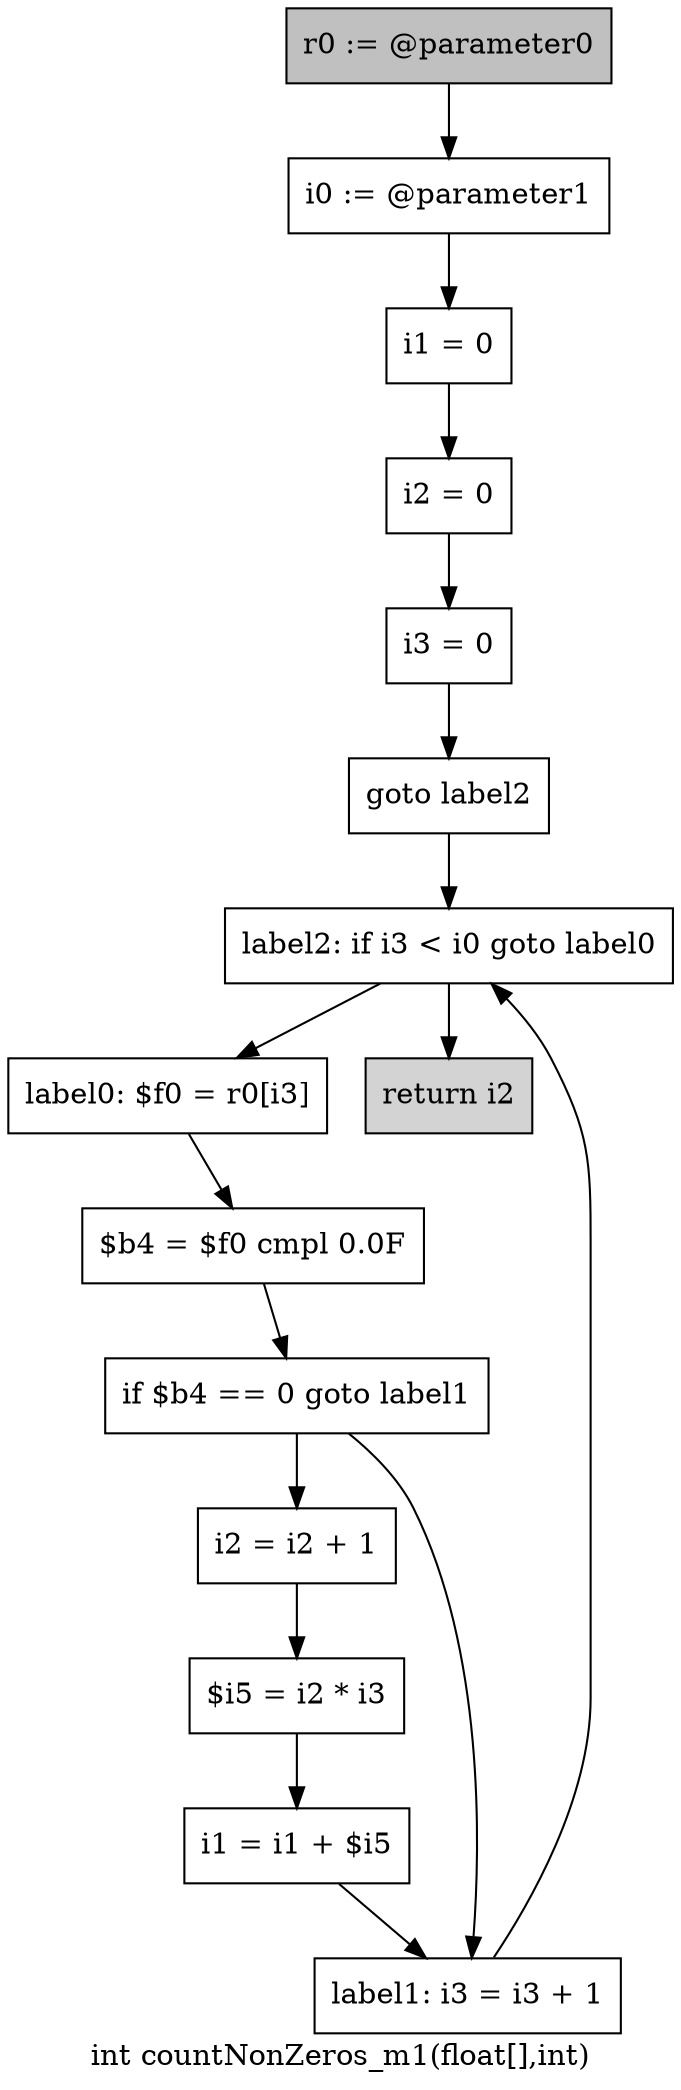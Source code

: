 digraph "int countNonZeros_m1(float[],int)" {
    label="int countNonZeros_m1(float[],int)";
    node [shape=box];
    "0" [style=filled,fillcolor=gray,label="r0 := @parameter0",];
    "1" [label="i0 := @parameter1",];
    "0"->"1";
    "2" [label="i1 = 0",];
    "1"->"2";
    "3" [label="i2 = 0",];
    "2"->"3";
    "4" [label="i3 = 0",];
    "3"->"4";
    "5" [label="goto label2",];
    "4"->"5";
    "13" [label="label2: if i3 < i0 goto label0",];
    "5"->"13";
    "6" [label="label0: $f0 = r0[i3]",];
    "7" [label="$b4 = $f0 cmpl 0.0F",];
    "6"->"7";
    "8" [label="if $b4 == 0 goto label1",];
    "7"->"8";
    "9" [label="i2 = i2 + 1",];
    "8"->"9";
    "12" [label="label1: i3 = i3 + 1",];
    "8"->"12";
    "10" [label="$i5 = i2 * i3",];
    "9"->"10";
    "11" [label="i1 = i1 + $i5",];
    "10"->"11";
    "11"->"12";
    "12"->"13";
    "13"->"6";
    "14" [style=filled,fillcolor=lightgray,label="return i2",];
    "13"->"14";
}
